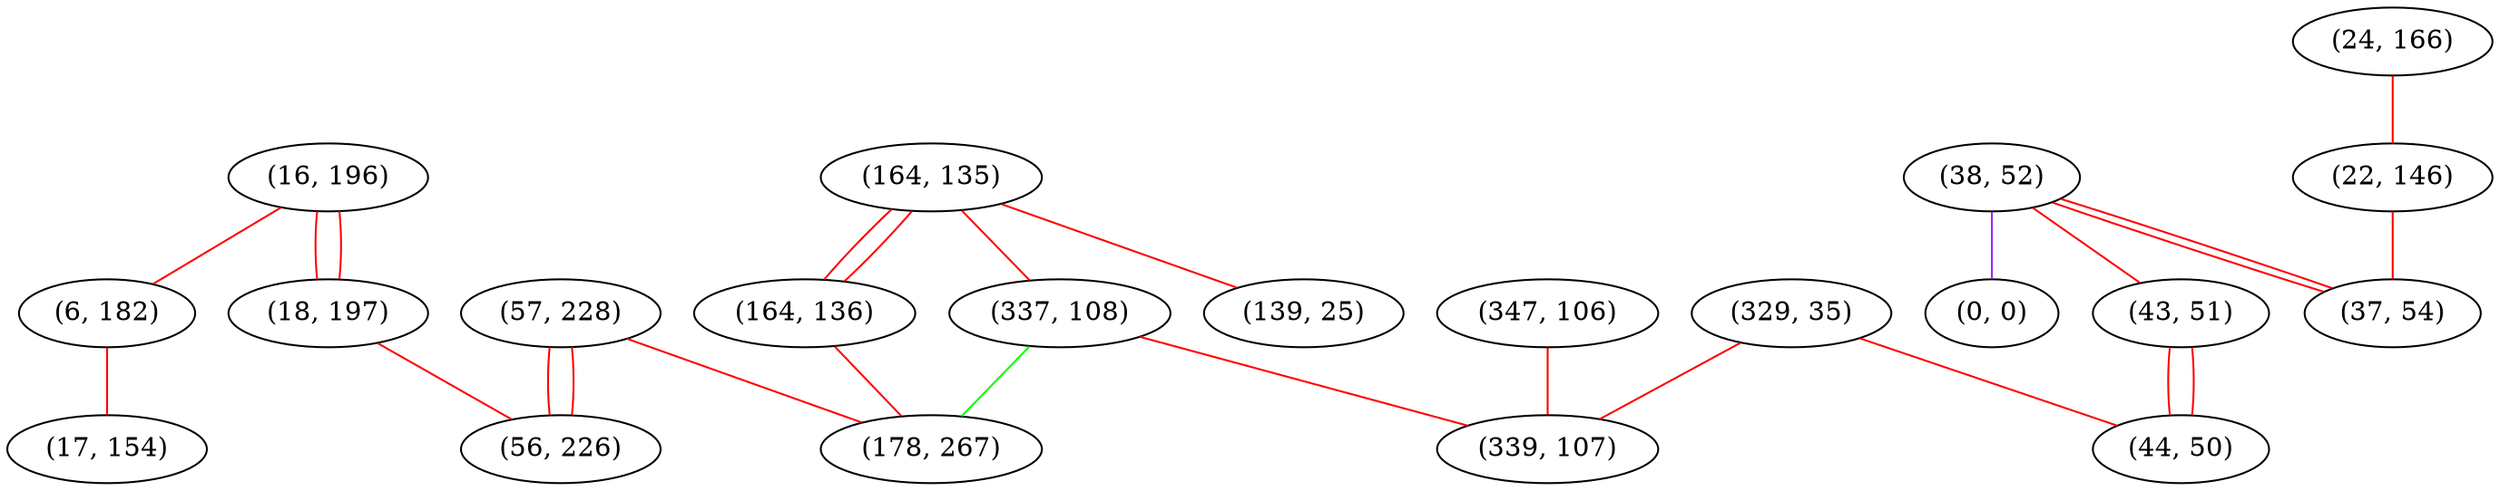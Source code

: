 graph "" {
"(164, 135)";
"(329, 35)";
"(57, 228)";
"(16, 196)";
"(24, 166)";
"(18, 197)";
"(164, 136)";
"(38, 52)";
"(0, 0)";
"(43, 51)";
"(44, 50)";
"(347, 106)";
"(22, 146)";
"(56, 226)";
"(337, 108)";
"(6, 182)";
"(17, 154)";
"(37, 54)";
"(139, 25)";
"(178, 267)";
"(339, 107)";
"(164, 135)" -- "(139, 25)"  [color=red, key=0, weight=1];
"(164, 135)" -- "(337, 108)"  [color=red, key=0, weight=1];
"(164, 135)" -- "(164, 136)"  [color=red, key=0, weight=1];
"(164, 135)" -- "(164, 136)"  [color=red, key=1, weight=1];
"(329, 35)" -- "(44, 50)"  [color=red, key=0, weight=1];
"(329, 35)" -- "(339, 107)"  [color=red, key=0, weight=1];
"(57, 228)" -- "(178, 267)"  [color=red, key=0, weight=1];
"(57, 228)" -- "(56, 226)"  [color=red, key=0, weight=1];
"(57, 228)" -- "(56, 226)"  [color=red, key=1, weight=1];
"(16, 196)" -- "(18, 197)"  [color=red, key=0, weight=1];
"(16, 196)" -- "(18, 197)"  [color=red, key=1, weight=1];
"(16, 196)" -- "(6, 182)"  [color=red, key=0, weight=1];
"(24, 166)" -- "(22, 146)"  [color=red, key=0, weight=1];
"(18, 197)" -- "(56, 226)"  [color=red, key=0, weight=1];
"(164, 136)" -- "(178, 267)"  [color=red, key=0, weight=1];
"(38, 52)" -- "(37, 54)"  [color=red, key=0, weight=1];
"(38, 52)" -- "(37, 54)"  [color=red, key=1, weight=1];
"(38, 52)" -- "(0, 0)"  [color=purple, key=0, weight=4];
"(38, 52)" -- "(43, 51)"  [color=red, key=0, weight=1];
"(43, 51)" -- "(44, 50)"  [color=red, key=0, weight=1];
"(43, 51)" -- "(44, 50)"  [color=red, key=1, weight=1];
"(347, 106)" -- "(339, 107)"  [color=red, key=0, weight=1];
"(22, 146)" -- "(37, 54)"  [color=red, key=0, weight=1];
"(337, 108)" -- "(178, 267)"  [color=green, key=0, weight=2];
"(337, 108)" -- "(339, 107)"  [color=red, key=0, weight=1];
"(6, 182)" -- "(17, 154)"  [color=red, key=0, weight=1];
}
